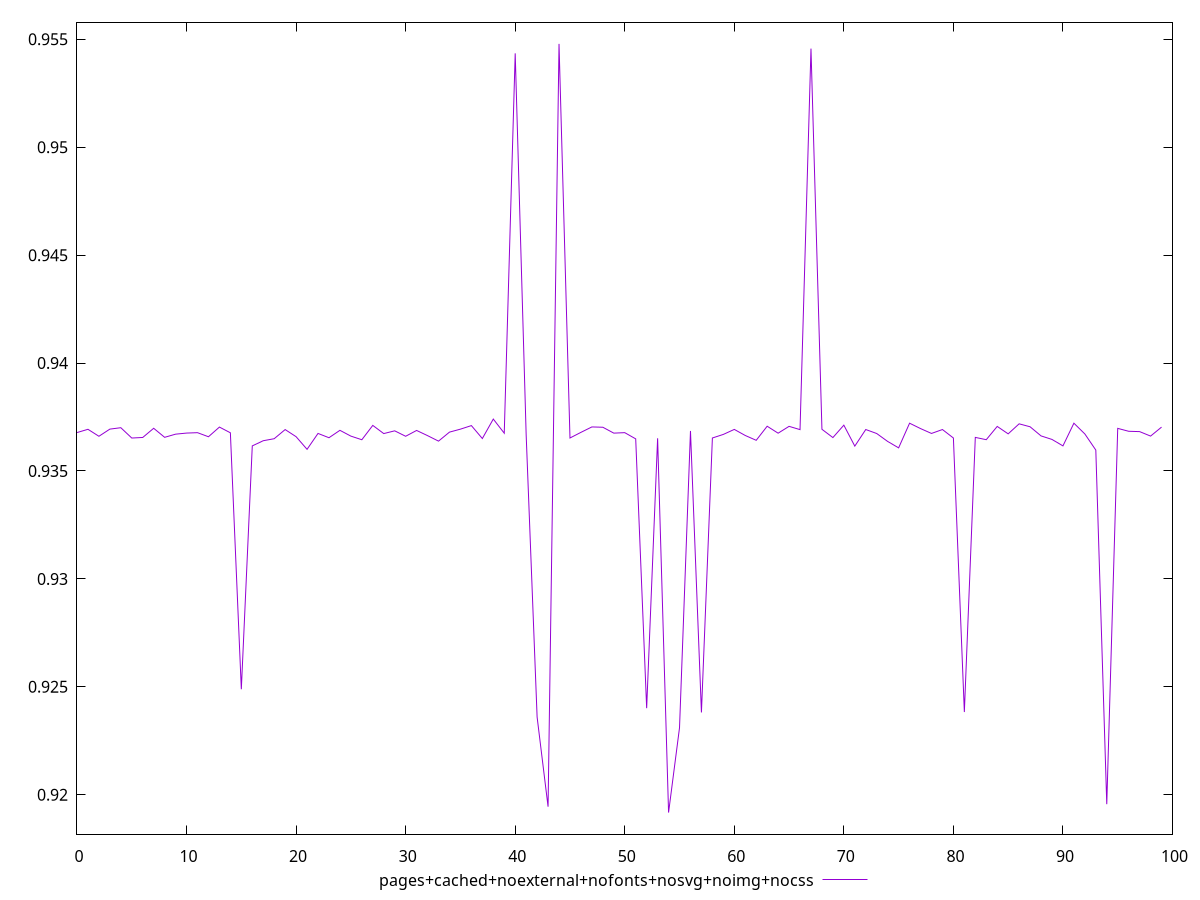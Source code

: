 $_pagesCachedNoexternalNofontsNosvgNoimgNocss <<EOF
0.9367790254760021
0.9369305561017789
0.936607704238625
0.9369391675792876
0.937004524672014
0.9365259813716144
0.9365522573862911
0.9369777198269702
0.9365592197035891
0.9367052735417107
0.936755678338491
0.9367742695456742
0.9365856379603953
0.9370335034403159
0.9367692013228403
0.9248849592886595
0.9361618179475609
0.9364011409733414
0.9364945684627572
0.9369181095276145
0.9365880364648025
0.9360025317665617
0.9367392040517183
0.9365402644621497
0.9368830454184776
0.9366147664741652
0.9364470552193968
0.9371111717349077
0.9367325685511416
0.936859415064701
0.9366075922032668
0.9368774974748224
0.9366369221859481
0.9363825782931595
0.9367995715162668
0.9369374357048961
0.9371022944529018
0.9365034062316152
0.9374048856808812
0.9367497556701926
0.9543501437984787
0.9366820163365952
0.9235979369413478
0.9194443239968799
0.954788993210247
0.9365276855765389
0.9367889627725994
0.9370403085986636
0.9370256648518476
0.9367532190051939
0.9367749966888482
0.9364875274932912
0.9240098463148932
0.9365135215206634
0.9191729000643473
0.9231043983405091
0.9368543090420645
0.9238104472159426
0.936527927728176
0.9366937605859511
0.9369252510849365
0.9366444129080881
0.9364204278044496
0.9370726982199235
0.9367507936758609
0.9370674098895815
0.936915642341411
0.954570000791248
0.9369314196546736
0.936547463062509
0.9371224900705302
0.9361515189424848
0.9369202427856189
0.9367354750510519
0.9363673044585871
0.9360705151381934
0.9372137085914387
0.9369642152503578
0.9367384934854412
0.9369200086860361
0.9365275693799857
0.923830253790921
0.9365556555775556
0.9364490474229521
0.9370639623943136
0.9367195214775174
0.9371842419938564
0.9370476651613144
0.9366248215251098
0.9364609589360042
0.9361615991502822
0.9372137391465621
0.9367143597894768
0.9359683389271858
0.9195611292936402
0.9369739307848461
0.9368387958287115
0.936823212738595
0.9366161659681377
0.937031656775933
EOF
set key outside below
set terminal pngcairo
set output "report_00005_2020-11-02T22-26-11.212Z/performance_score/pages+cached+noexternal+nofonts+nosvg+noimg+nocss//score.png"
set yrange [0.9181729000643473:0.955788993210247]
plot $_pagesCachedNoexternalNofontsNosvgNoimgNocss title "pages+cached+noexternal+nofonts+nosvg+noimg+nocss" with line ,